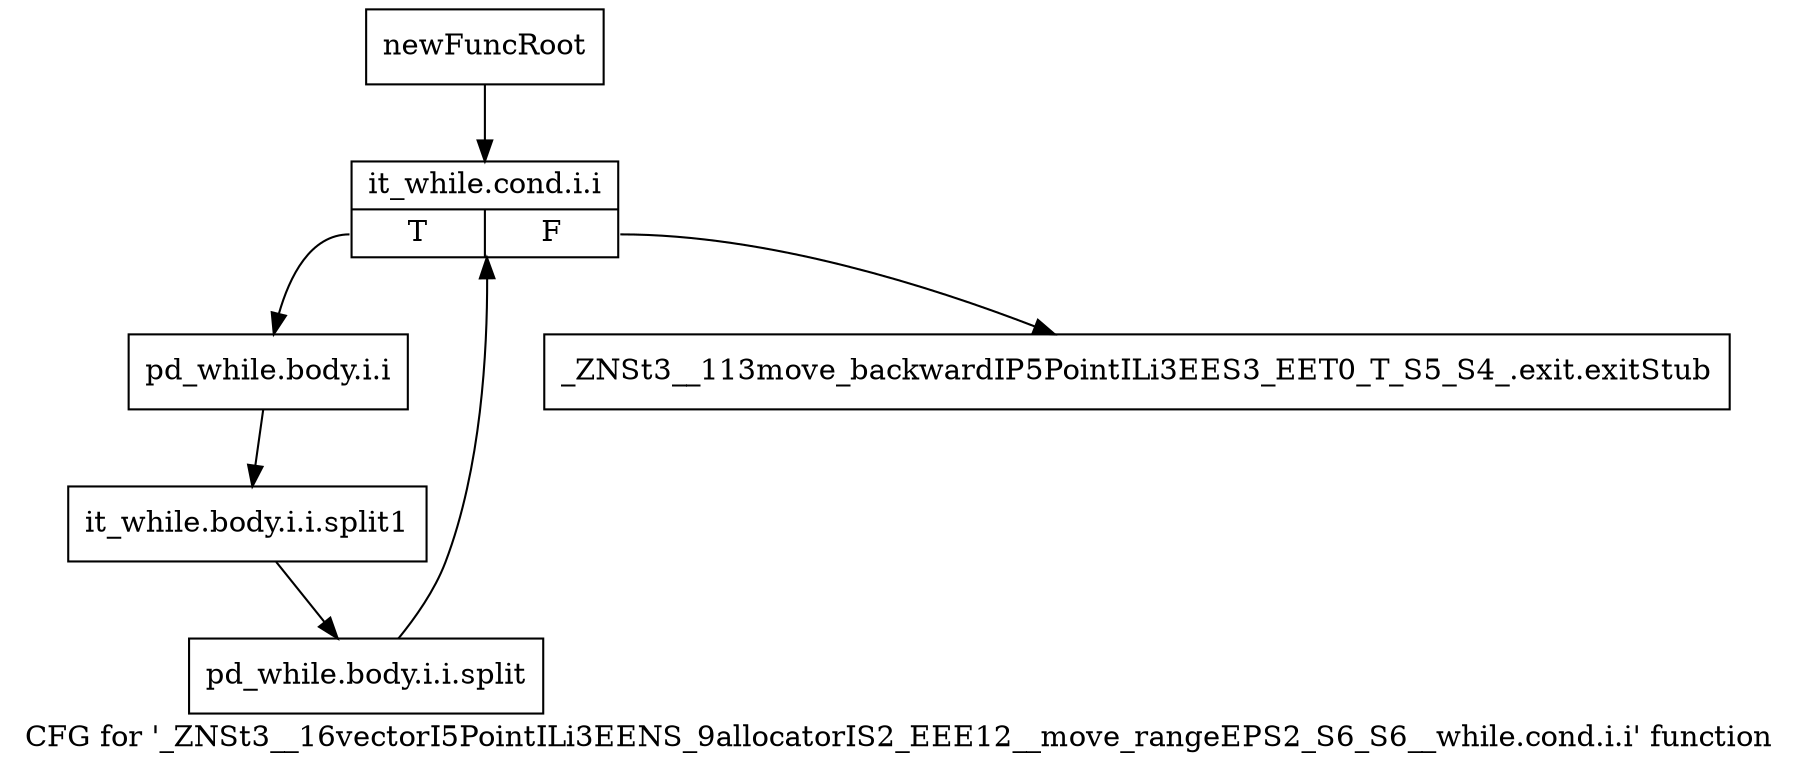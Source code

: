 digraph "CFG for '_ZNSt3__16vectorI5PointILi3EENS_9allocatorIS2_EEE12__move_rangeEPS2_S6_S6__while.cond.i.i' function" {
	label="CFG for '_ZNSt3__16vectorI5PointILi3EENS_9allocatorIS2_EEE12__move_rangeEPS2_S6_S6__while.cond.i.i' function";

	Node0x94af4f0 [shape=record,label="{newFuncRoot}"];
	Node0x94af4f0 -> Node0x94af590;
	Node0x94af540 [shape=record,label="{_ZNSt3__113move_backwardIP5PointILi3EES3_EET0_T_S5_S4_.exit.exitStub}"];
	Node0x94af590 [shape=record,label="{it_while.cond.i.i|{<s0>T|<s1>F}}"];
	Node0x94af590:s0 -> Node0x94af5e0;
	Node0x94af590:s1 -> Node0x94af540;
	Node0x94af5e0 [shape=record,label="{pd_while.body.i.i}"];
	Node0x94af5e0 -> Node0xb652240;
	Node0xb652240 [shape=record,label="{it_while.body.i.i.split1}"];
	Node0xb652240 -> Node0xb643a90;
	Node0xb643a90 [shape=record,label="{pd_while.body.i.i.split}"];
	Node0xb643a90 -> Node0x94af590;
}
